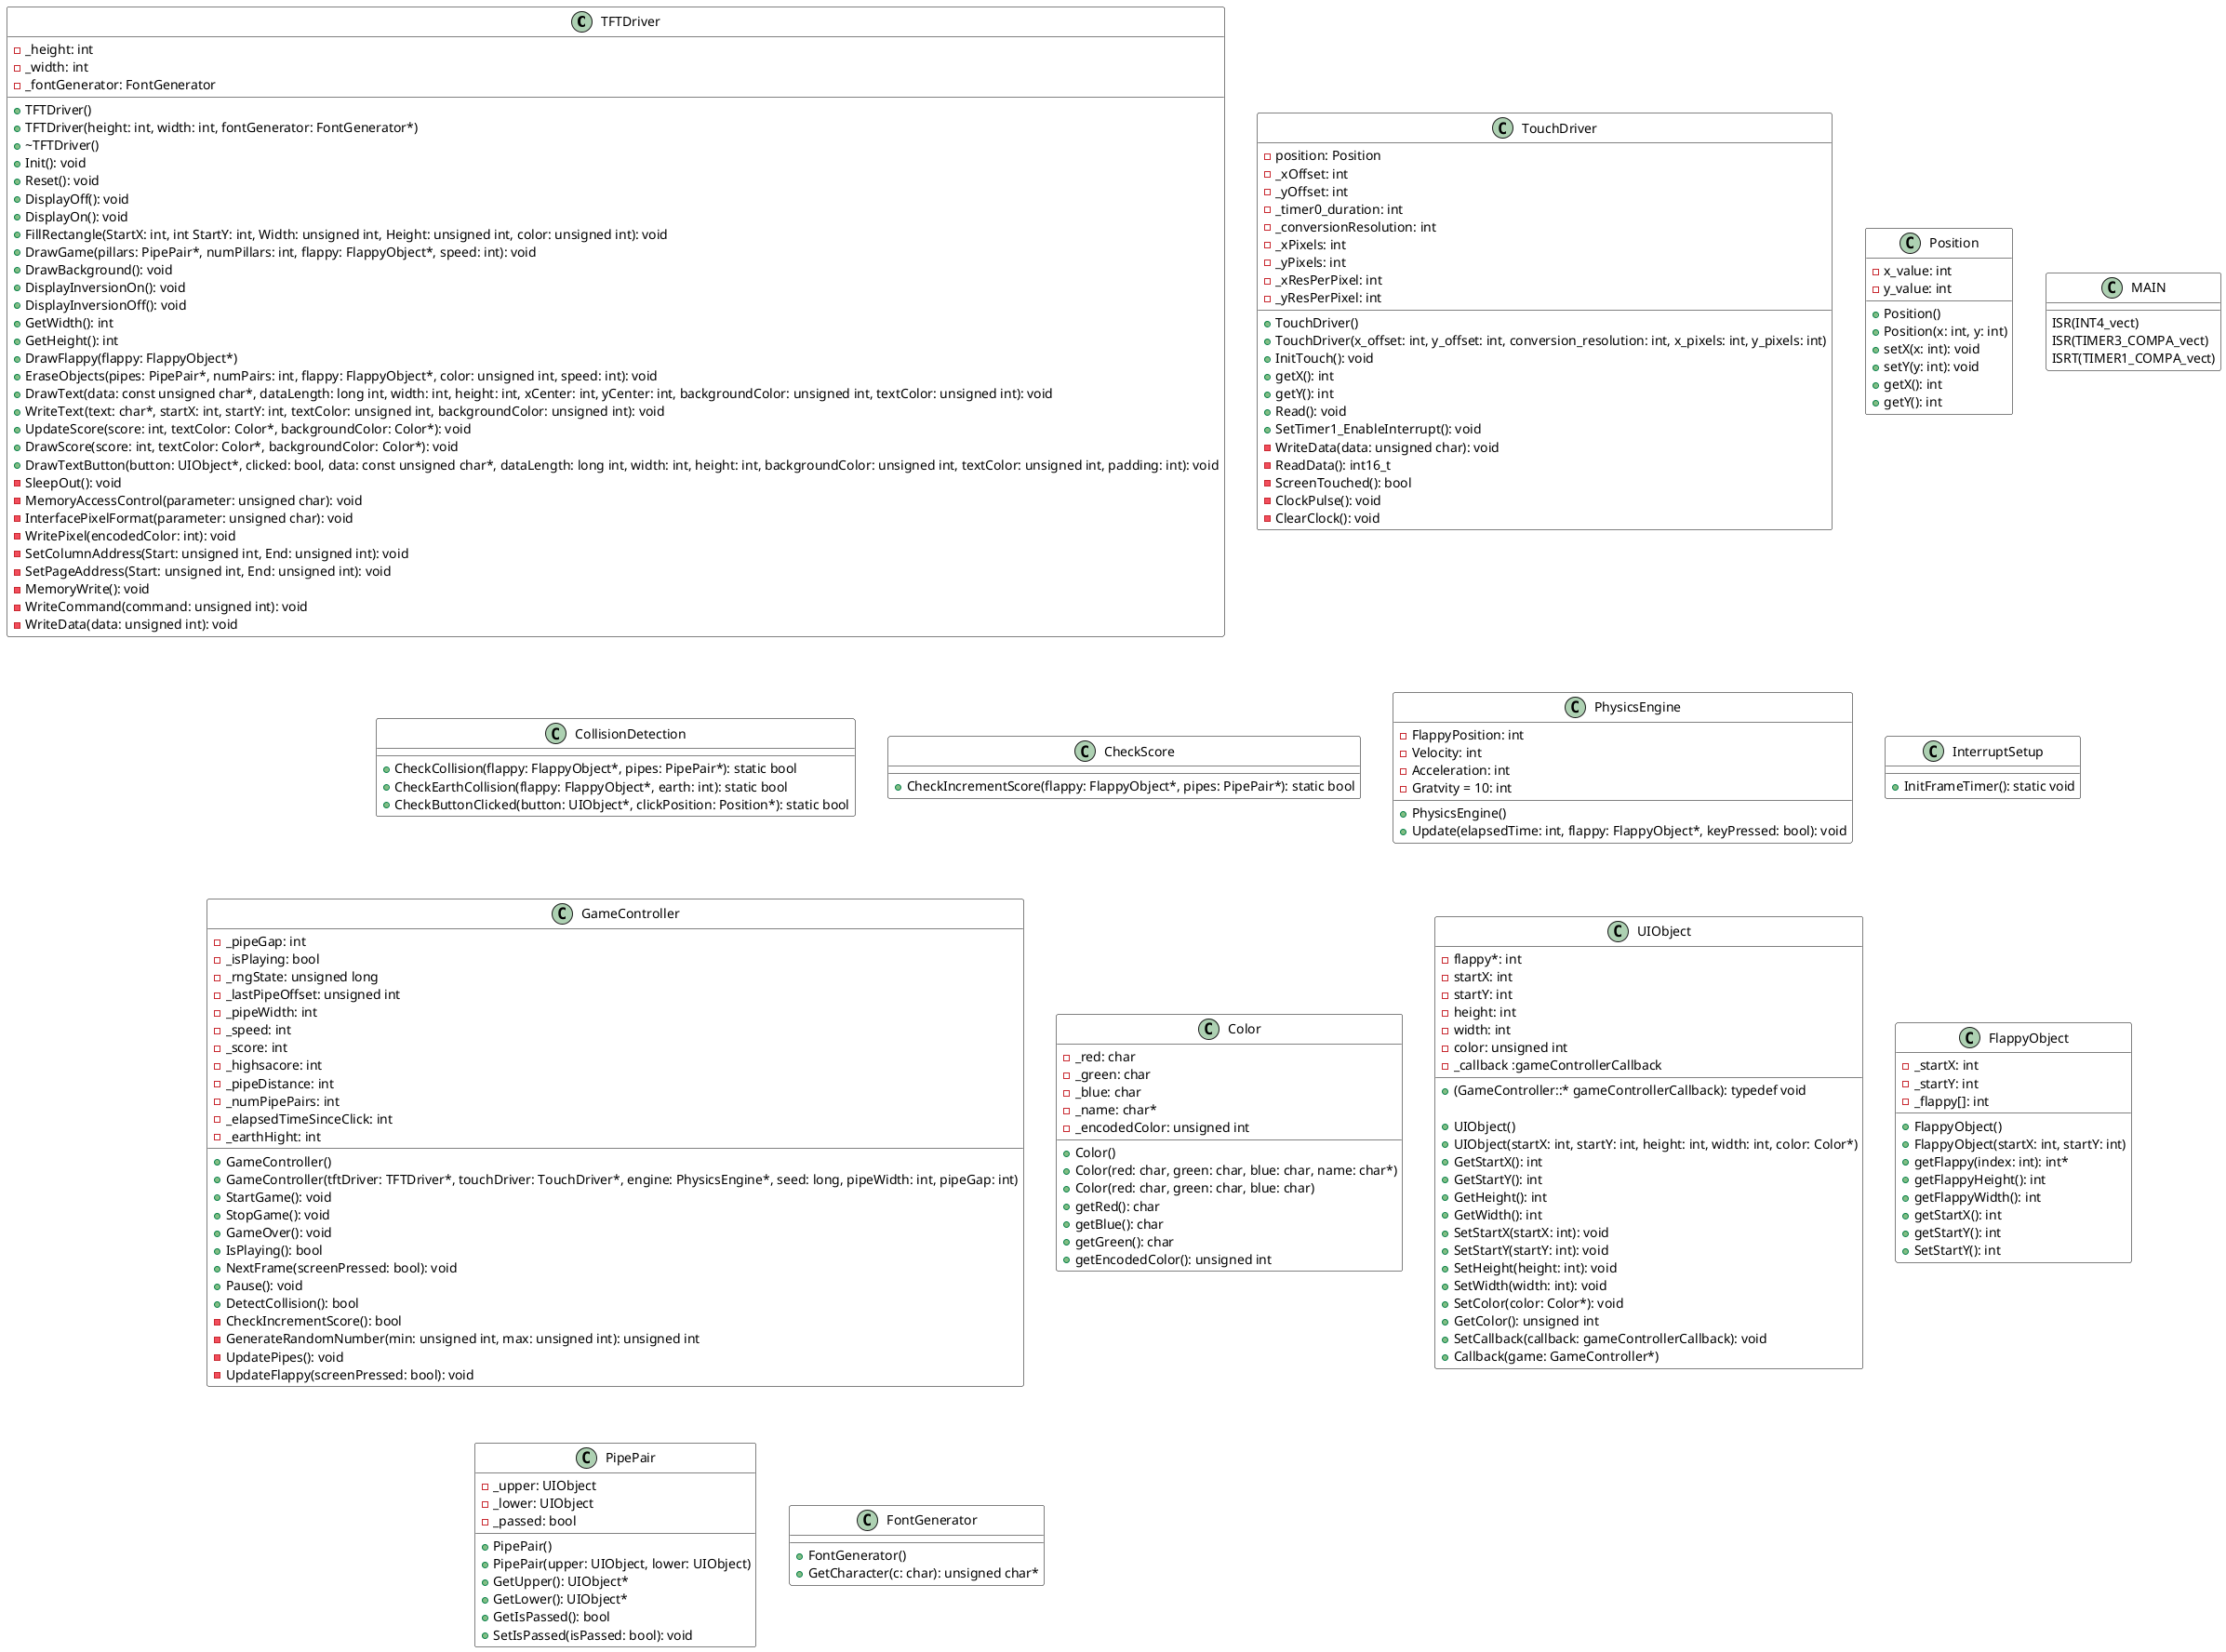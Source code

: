 @startuml
skinparam class {
    BackgroundColor White
    BorderColor Black
}
class TFTDriver
{
    +TFTDriver()
    +TFTDriver(height: int, width: int, fontGenerator: FontGenerator*)
    +~TFTDriver()
    +Init(): void
    +Reset(): void
    +DisplayOff(): void
    +DisplayOn(): void
    +FillRectangle(StartX: int, int StartY: int, Width: unsigned int, Height: unsigned int, color: unsigned int): void
    +DrawGame(pillars: PipePair*, numPillars: int, flappy: FlappyObject*, speed: int): void
    +DrawBackground(): void
    +DisplayInversionOn(): void
    +DisplayInversionOff(): void
    +GetWidth(): int
    +GetHeight(): int
    +DrawFlappy(flappy: FlappyObject*)
    +EraseObjects(pipes: PipePair*, numPairs: int, flappy: FlappyObject*, color: unsigned int, speed: int): void
    +DrawText(data: const unsigned char*, dataLength: long int, width: int, height: int, xCenter: int, yCenter: int, backgroundColor: unsigned int, textColor: unsigned int): void
    +WriteText(text: char*, startX: int, startY: int, textColor: unsigned int, backgroundColor: unsigned int): void
    +UpdateScore(score: int, textColor: Color*, backgroundColor: Color*): void
    +DrawScore(score: int, textColor: Color*, backgroundColor: Color*): void
    +DrawTextButton(button: UIObject*, clicked: bool, data: const unsigned char*, dataLength: long int, width: int, height: int, backgroundColor: unsigned int, textColor: unsigned int, padding: int): void
    -_height: int
    -_width: int
    -_fontGenerator: FontGenerator
    -SleepOut(): void
    -MemoryAccessControl(parameter: unsigned char): void
    -InterfacePixelFormat(parameter: unsigned char): void
    -WritePixel(encodedColor: int): void
    -SetColumnAddress(Start: unsigned int, End: unsigned int): void
    -SetPageAddress(Start: unsigned int, End: unsigned int): void
    -MemoryWrite(): void
    -WriteCommand(command: unsigned int): void
    -WriteData(data: unsigned int): void
}

class TouchDriver
{
    +TouchDriver()
    +TouchDriver(x_offset: int, y_offset: int, conversion_resolution: int, x_pixels: int, y_pixels: int)
    +InitTouch(): void
    +getX(): int
    +getY(): int
    +Read(): void
    +SetTimer1_EnableInterrupt(): void
    -WriteData(data: unsigned char): void
    -ReadData(): int16_t
    -ScreenTouched(): bool
    -ClockPulse(): void
    -ClearClock(): void
    -position: Position
    -_xOffset: int
    -_yOffset: int
    -_timer0_duration: int
    -_conversionResolution: int
    -_xPixels: int
    -_yPixels: int
    -_xResPerPixel: int
    -_yResPerPixel: int
}

class Position
{
    +Position()
    +Position(x: int, y: int)
    +setX(x: int): void
    +setY(y: int): void
    +getX(): int
    +getY(): int
    -x_value: int
    -y_value: int
}

class MAIN
{
    ISR(INT4_vect)
    ISR(TIMER3_COMPA_vect)
    ISRT(TIMER1_COMPA_vect)
}

class CollisionDetection
{
    +CheckCollision(flappy: FlappyObject*, pipes: PipePair*): static bool
    +CheckEarthCollision(flappy: FlappyObject*, earth: int): static bool
    +CheckButtonClicked(button: UIObject*, clickPosition: Position*): static bool
}

class CheckScore
{
    +CheckIncrementScore(flappy: FlappyObject*, pipes: PipePair*): static bool
}

class PhysicsEngine
{
    +PhysicsEngine()
    +Update(elapsedTime: int, flappy: FlappyObject*, keyPressed: bool): void
    -FlappyPosition: int
    -Velocity: int
    -Acceleration: int
    -Gratvity = 10: int
}

class InterruptSetup
{
    +InitFrameTimer(): static void
}

class GameController
{
    +GameController()
    +GameController(tftDriver: TFTDriver*, touchDriver: TouchDriver*, engine: PhysicsEngine*, seed: long, pipeWidth: int, pipeGap: int)
    +StartGame(): void
    +StopGame(): void
    +GameOver(): void
    +IsPlaying(): bool
    +NextFrame(screenPressed: bool): void
    +Pause(): void
    +DetectCollision(): bool
    -CheckIncrementScore(): bool
    -GenerateRandomNumber(min: unsigned int, max: unsigned int): unsigned int
    -UpdatePipes(): void
    -UpdateFlappy(screenPressed: bool): void
    -_pipeGap: int
    -_isPlaying: bool
    -_rngState: unsigned long
    -_lastPipeOffset: unsigned int
    -_pipeWidth: int
    -_speed: int
    -_score: int
    -_highsacore: int
    -_pipeDistance: int
    -_numPipePairs: int
    -_elapsedTimeSinceClick: int
    -_earthHight: int
}

class Color
{
    +Color()
    +Color(red: char, green: char, blue: char, name: char*)
    +Color(red: char, green: char, blue: char)
    +getRed(): char
    +getBlue(): char
    +getGreen(): char
    +getEncodedColor(): unsigned int
    -_red: char
    -_green: char
    -_blue: char
    -_name: char*
    -_encodedColor: unsigned int
}

class UIObject
{
    +(GameController::* gameControllerCallback): typedef void

    +UIObject()
    +UIObject(startX: int, startY: int, height: int, width: int, color: Color*)
    +GetStartX(): int
    +GetStartY(): int
    +GetHeight(): int
    +GetWidth(): int
    +SetStartX(startX: int): void
    +SetStartY(startY: int): void
    +SetHeight(height: int): void
    +SetWidth(width: int): void
    +SetColor(color: Color*): void
    +GetColor(): unsigned int
    +SetCallback(callback: gameControllerCallback): void
    +Callback(game: GameController*)
    -flappy*: int
    -startX: int
    -startY: int
    -height: int
    -width: int
    -color: unsigned int
    -_callback :gameControllerCallback
}

class FlappyObject
{
    +FlappyObject()
    +FlappyObject(startX: int, startY: int)
    +getFlappy(index: int): int*
    +getFlappyHeight(): int
    +getFlappyWidth(): int
    +getStartX(): int
    +getStartY(): int
    +SetStartY(): int
    -_startX: int
    -_startY: int
    -_flappy[]: int
}

class PipePair
{
    +PipePair()
    +PipePair(upper: UIObject, lower: UIObject)
    +GetUpper(): UIObject*
    +GetLower(): UIObject*
    +GetIsPassed(): bool
    +SetIsPassed(isPassed: bool): void
    -_upper: UIObject
    -_lower: UIObject
    -_passed: bool
}

class FontGenerator
{
    +FontGenerator()
    +GetCharacter(c: char): unsigned char*
    
}

@enduml
